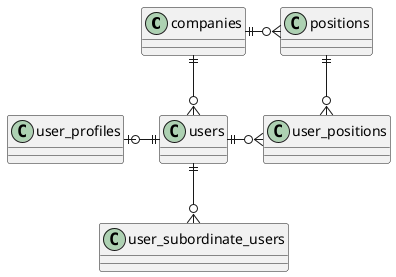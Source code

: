 @startuml erd

    companies ||-d-o{ users
    companies ||-o{ positions
    users ||-l-o| user_profiles
    users ||-d-o{ user_subordinate_users
    users ||-o{ user_positions
    positions ||-o{ user_positions
@enduml
